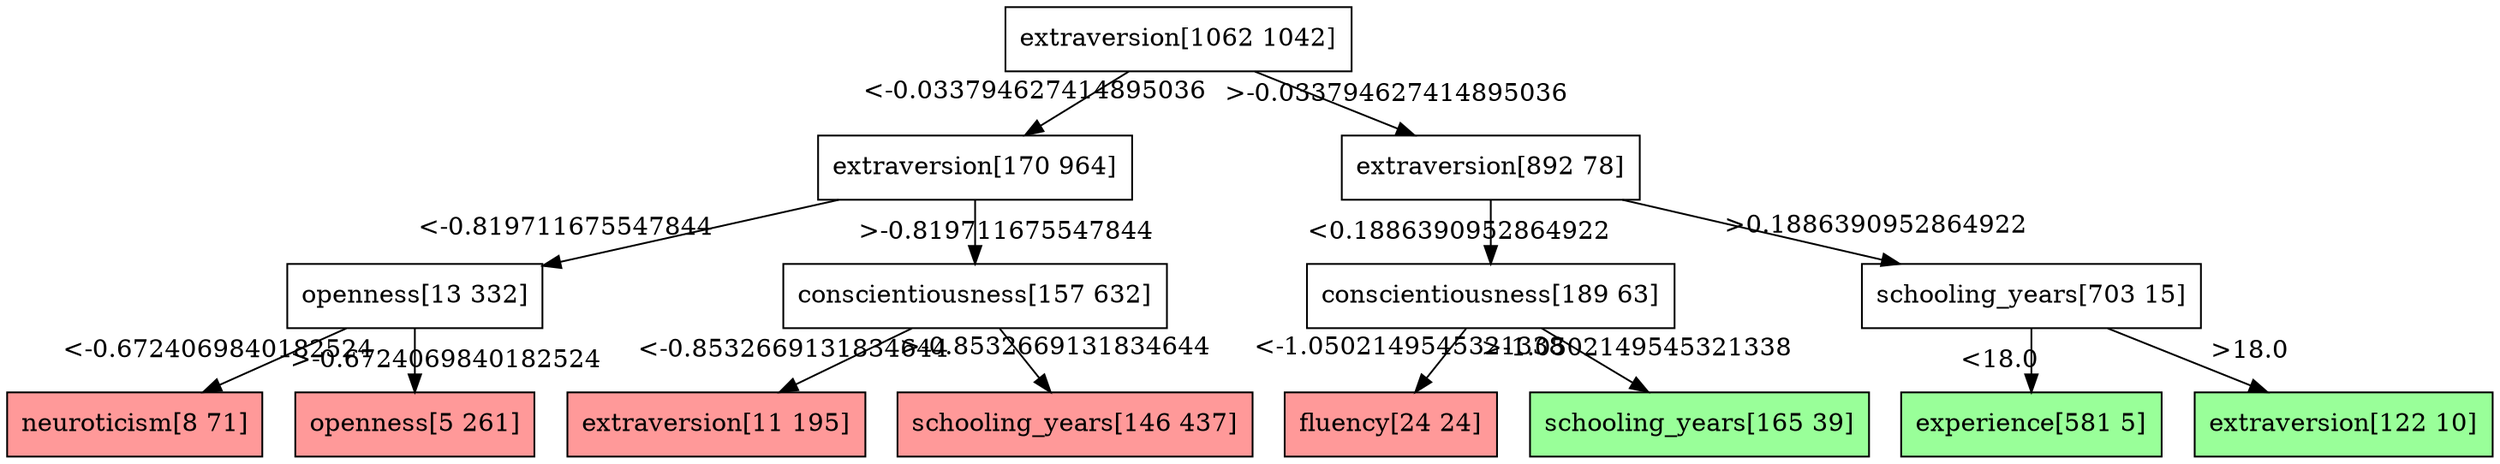 digraph Tree {
node [shape=box, style="filled", color="black"] ;
0 [ label="extraversion[1062 1042]" , fillcolor="#ffffff"] ;
1 [ label="extraversion[170 964]" , fillcolor="#ffffff"] ;
0->1 [labeldistance=2.5, labelangle=45, headlabel="<-0.033794627414895036"] ;
3 [ label="openness[13 332]" , fillcolor="#ffffff"] ;
1->3 [labeldistance=2.5, labelangle=45, headlabel="<-0.819711675547844"] ;
5 [ label="neuroticism[8 71]" , fillcolor="#ff9999"] ;
3->5 [labeldistance=2.5, labelangle=45, headlabel="<-0.6724069840182524"] ;
6 [ label="openness[5 261]" , fillcolor="#ff9999"] ;
3->6 [labeldistance=2.5, labelangle=-45, headlabel=">-0.6724069840182524"] ;
4 [ label="conscientiousness[157 632]" , fillcolor="#ffffff"] ;
1->4 [labeldistance=2.5, labelangle=-45, headlabel=">-0.819711675547844"] ;
7 [ label="extraversion[11 195]" , fillcolor="#ff9999"] ;
4->7 [labeldistance=2.5, labelangle=45, headlabel="<-0.8532669131834644"] ;
8 [ label="schooling_years[146 437]" , fillcolor="#ff9999"] ;
4->8 [labeldistance=2.5, labelangle=-45, headlabel=">-0.8532669131834644"] ;
2 [ label="extraversion[892 78]" , fillcolor="#ffffff"] ;
0->2 [labeldistance=2.5, labelangle=-45, headlabel=">-0.033794627414895036"] ;
9 [ label="conscientiousness[189 63]" , fillcolor="#ffffff"] ;
2->9 [labeldistance=2.5, labelangle=45, headlabel="<0.1886390952864922"] ;
11 [ label="fluency[24 24]" , fillcolor="#ff9999"] ;
9->11 [labeldistance=2.5, labelangle=45, headlabel="<-1.0502149545321338"] ;
12 [ label="schooling_years[165 39]" , fillcolor="#99ff99"] ;
9->12 [labeldistance=2.5, labelangle=-45, headlabel=">-1.0502149545321338"] ;
10 [ label="schooling_years[703 15]" , fillcolor="#ffffff"] ;
2->10 [labeldistance=2.5, labelangle=-45, headlabel=">0.1886390952864922"] ;
13 [ label="experience[581 5]" , fillcolor="#99ff99"] ;
10->13 [labeldistance=2.5, labelangle=45, headlabel="<18.0"] ;
14 [ label="extraversion[122 10]" , fillcolor="#99ff99"] ;
10->14 [labeldistance=2.5, labelangle=-45, headlabel=">18.0"] ;
}